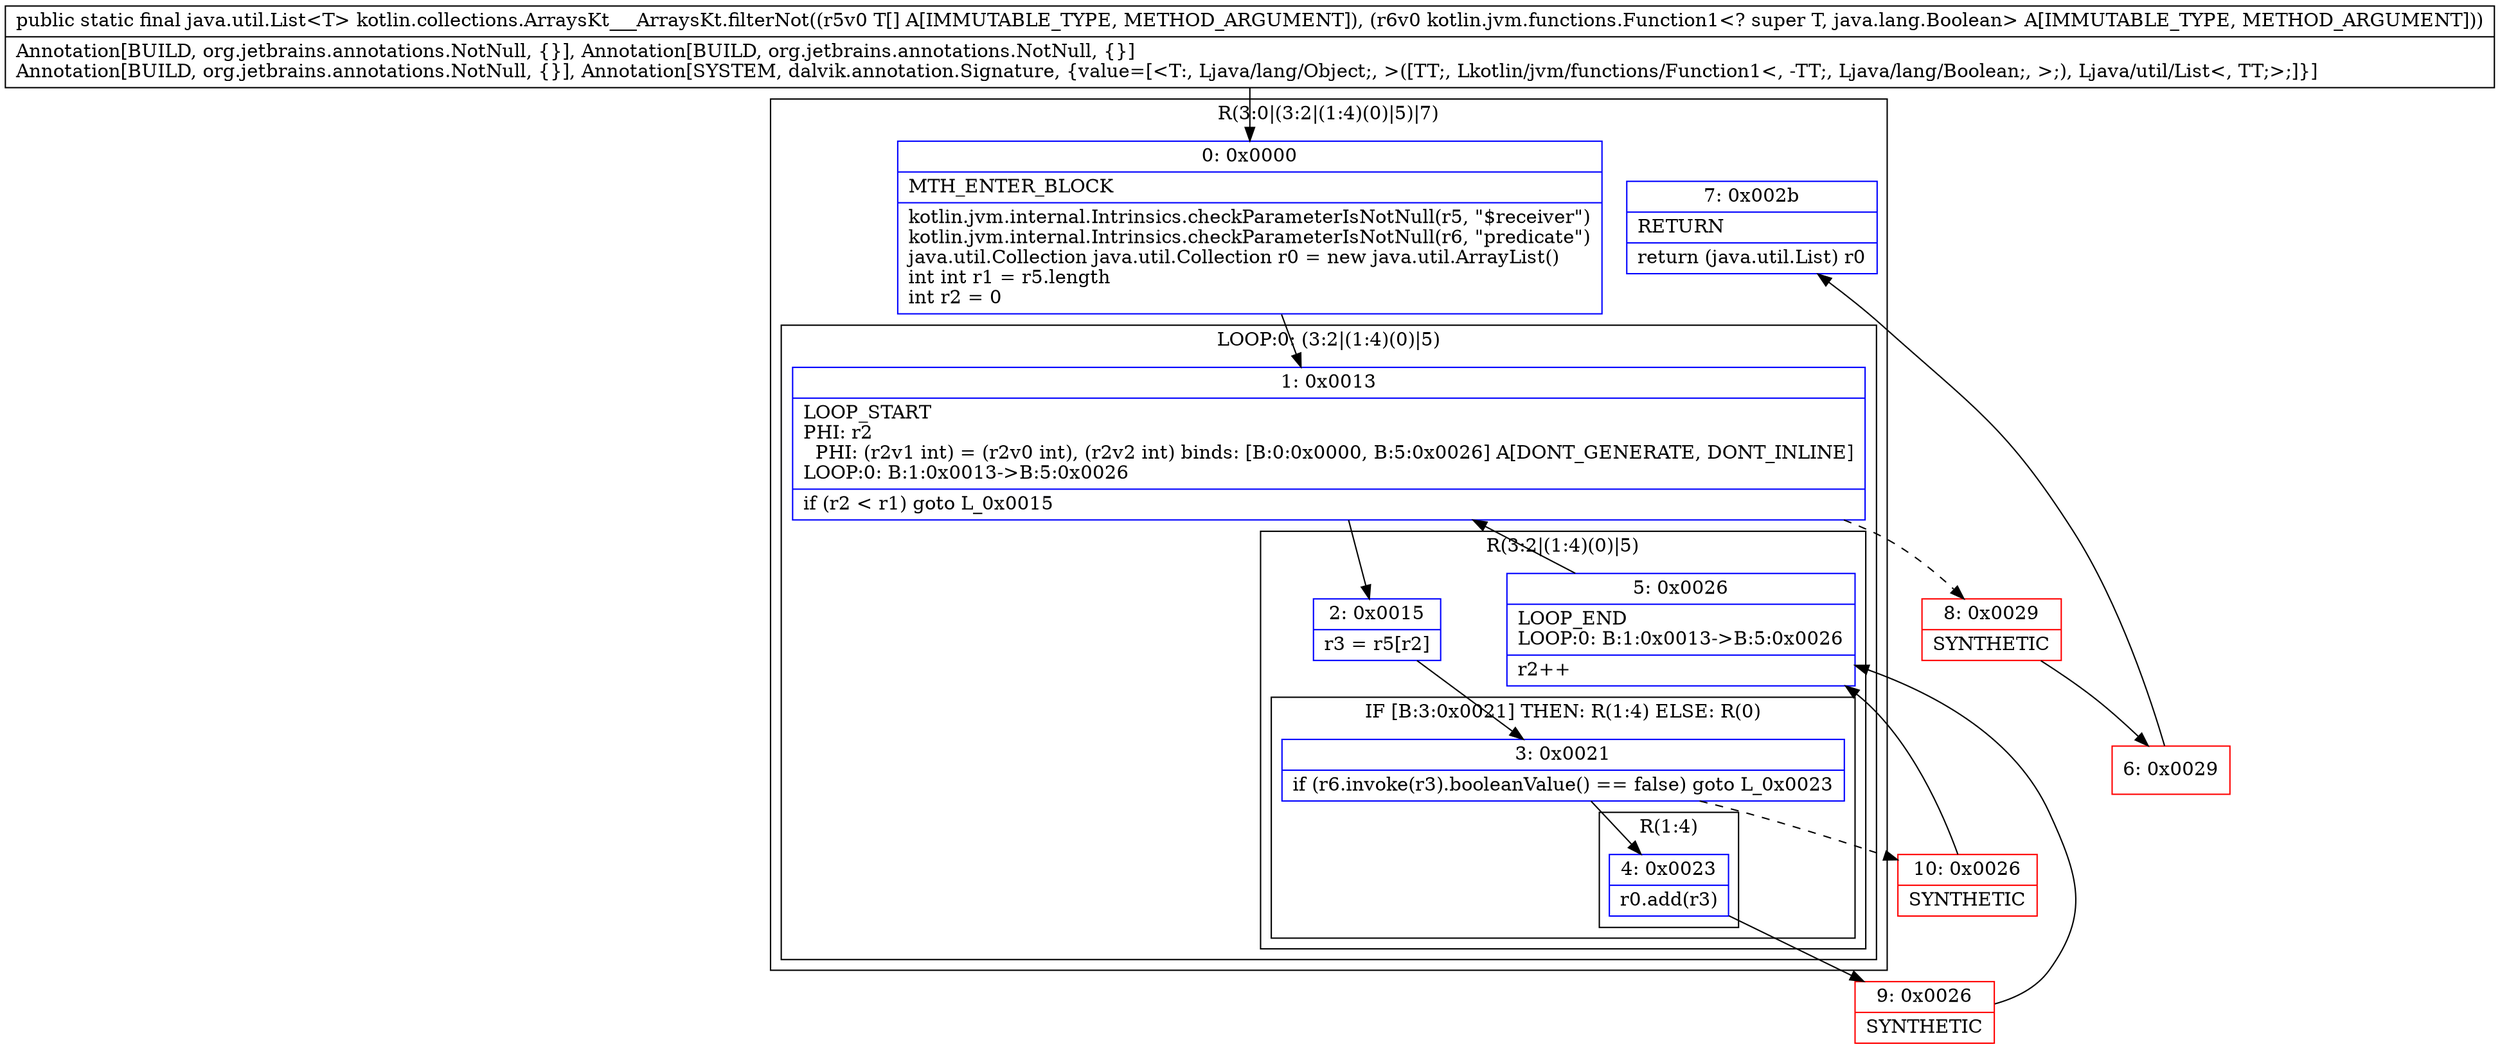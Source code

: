 digraph "CFG forkotlin.collections.ArraysKt___ArraysKt.filterNot([Ljava\/lang\/Object;Lkotlin\/jvm\/functions\/Function1;)Ljava\/util\/List;" {
subgraph cluster_Region_790551865 {
label = "R(3:0|(3:2|(1:4)(0)|5)|7)";
node [shape=record,color=blue];
Node_0 [shape=record,label="{0\:\ 0x0000|MTH_ENTER_BLOCK\l|kotlin.jvm.internal.Intrinsics.checkParameterIsNotNull(r5, \"$receiver\")\lkotlin.jvm.internal.Intrinsics.checkParameterIsNotNull(r6, \"predicate\")\ljava.util.Collection java.util.Collection r0 = new java.util.ArrayList()\lint int r1 = r5.length\lint r2 = 0\l}"];
subgraph cluster_LoopRegion_334275082 {
label = "LOOP:0: (3:2|(1:4)(0)|5)";
node [shape=record,color=blue];
Node_1 [shape=record,label="{1\:\ 0x0013|LOOP_START\lPHI: r2 \l  PHI: (r2v1 int) = (r2v0 int), (r2v2 int) binds: [B:0:0x0000, B:5:0x0026] A[DONT_GENERATE, DONT_INLINE]\lLOOP:0: B:1:0x0013\-\>B:5:0x0026\l|if (r2 \< r1) goto L_0x0015\l}"];
subgraph cluster_Region_1062847898 {
label = "R(3:2|(1:4)(0)|5)";
node [shape=record,color=blue];
Node_2 [shape=record,label="{2\:\ 0x0015|r3 = r5[r2]\l}"];
subgraph cluster_IfRegion_915431944 {
label = "IF [B:3:0x0021] THEN: R(1:4) ELSE: R(0)";
node [shape=record,color=blue];
Node_3 [shape=record,label="{3\:\ 0x0021|if (r6.invoke(r3).booleanValue() == false) goto L_0x0023\l}"];
subgraph cluster_Region_1506941769 {
label = "R(1:4)";
node [shape=record,color=blue];
Node_4 [shape=record,label="{4\:\ 0x0023|r0.add(r3)\l}"];
}
subgraph cluster_Region_833551871 {
label = "R(0)";
node [shape=record,color=blue];
}
}
Node_5 [shape=record,label="{5\:\ 0x0026|LOOP_END\lLOOP:0: B:1:0x0013\-\>B:5:0x0026\l|r2++\l}"];
}
}
Node_7 [shape=record,label="{7\:\ 0x002b|RETURN\l|return (java.util.List) r0\l}"];
}
Node_6 [shape=record,color=red,label="{6\:\ 0x0029}"];
Node_8 [shape=record,color=red,label="{8\:\ 0x0029|SYNTHETIC\l}"];
Node_9 [shape=record,color=red,label="{9\:\ 0x0026|SYNTHETIC\l}"];
Node_10 [shape=record,color=red,label="{10\:\ 0x0026|SYNTHETIC\l}"];
MethodNode[shape=record,label="{public static final java.util.List\<T\> kotlin.collections.ArraysKt___ArraysKt.filterNot((r5v0 T[] A[IMMUTABLE_TYPE, METHOD_ARGUMENT]), (r6v0 kotlin.jvm.functions.Function1\<? super T, java.lang.Boolean\> A[IMMUTABLE_TYPE, METHOD_ARGUMENT]))  | Annotation[BUILD, org.jetbrains.annotations.NotNull, \{\}], Annotation[BUILD, org.jetbrains.annotations.NotNull, \{\}]\lAnnotation[BUILD, org.jetbrains.annotations.NotNull, \{\}], Annotation[SYSTEM, dalvik.annotation.Signature, \{value=[\<T:, Ljava\/lang\/Object;, \>([TT;, Lkotlin\/jvm\/functions\/Function1\<, \-TT;, Ljava\/lang\/Boolean;, \>;), Ljava\/util\/List\<, TT;\>;]\}]\l}"];
MethodNode -> Node_0;
Node_0 -> Node_1;
Node_1 -> Node_2;
Node_1 -> Node_8[style=dashed];
Node_2 -> Node_3;
Node_3 -> Node_4;
Node_3 -> Node_10[style=dashed];
Node_4 -> Node_9;
Node_5 -> Node_1;
Node_6 -> Node_7;
Node_8 -> Node_6;
Node_9 -> Node_5;
Node_10 -> Node_5;
}

